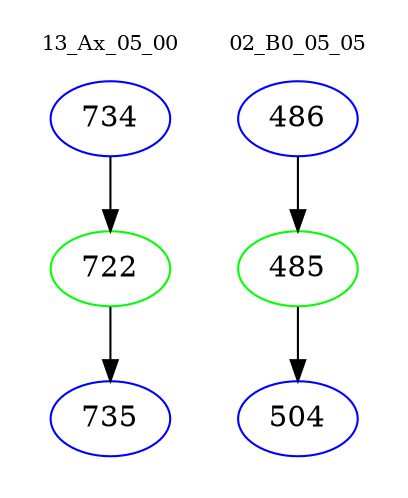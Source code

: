digraph{
subgraph cluster_0 {
color = white
label = "13_Ax_05_00";
fontsize=10;
T0_734 [label="734", color="blue"]
T0_734 -> T0_722 [color="black"]
T0_722 [label="722", color="green"]
T0_722 -> T0_735 [color="black"]
T0_735 [label="735", color="blue"]
}
subgraph cluster_1 {
color = white
label = "02_B0_05_05";
fontsize=10;
T1_486 [label="486", color="blue"]
T1_486 -> T1_485 [color="black"]
T1_485 [label="485", color="green"]
T1_485 -> T1_504 [color="black"]
T1_504 [label="504", color="blue"]
}
}
